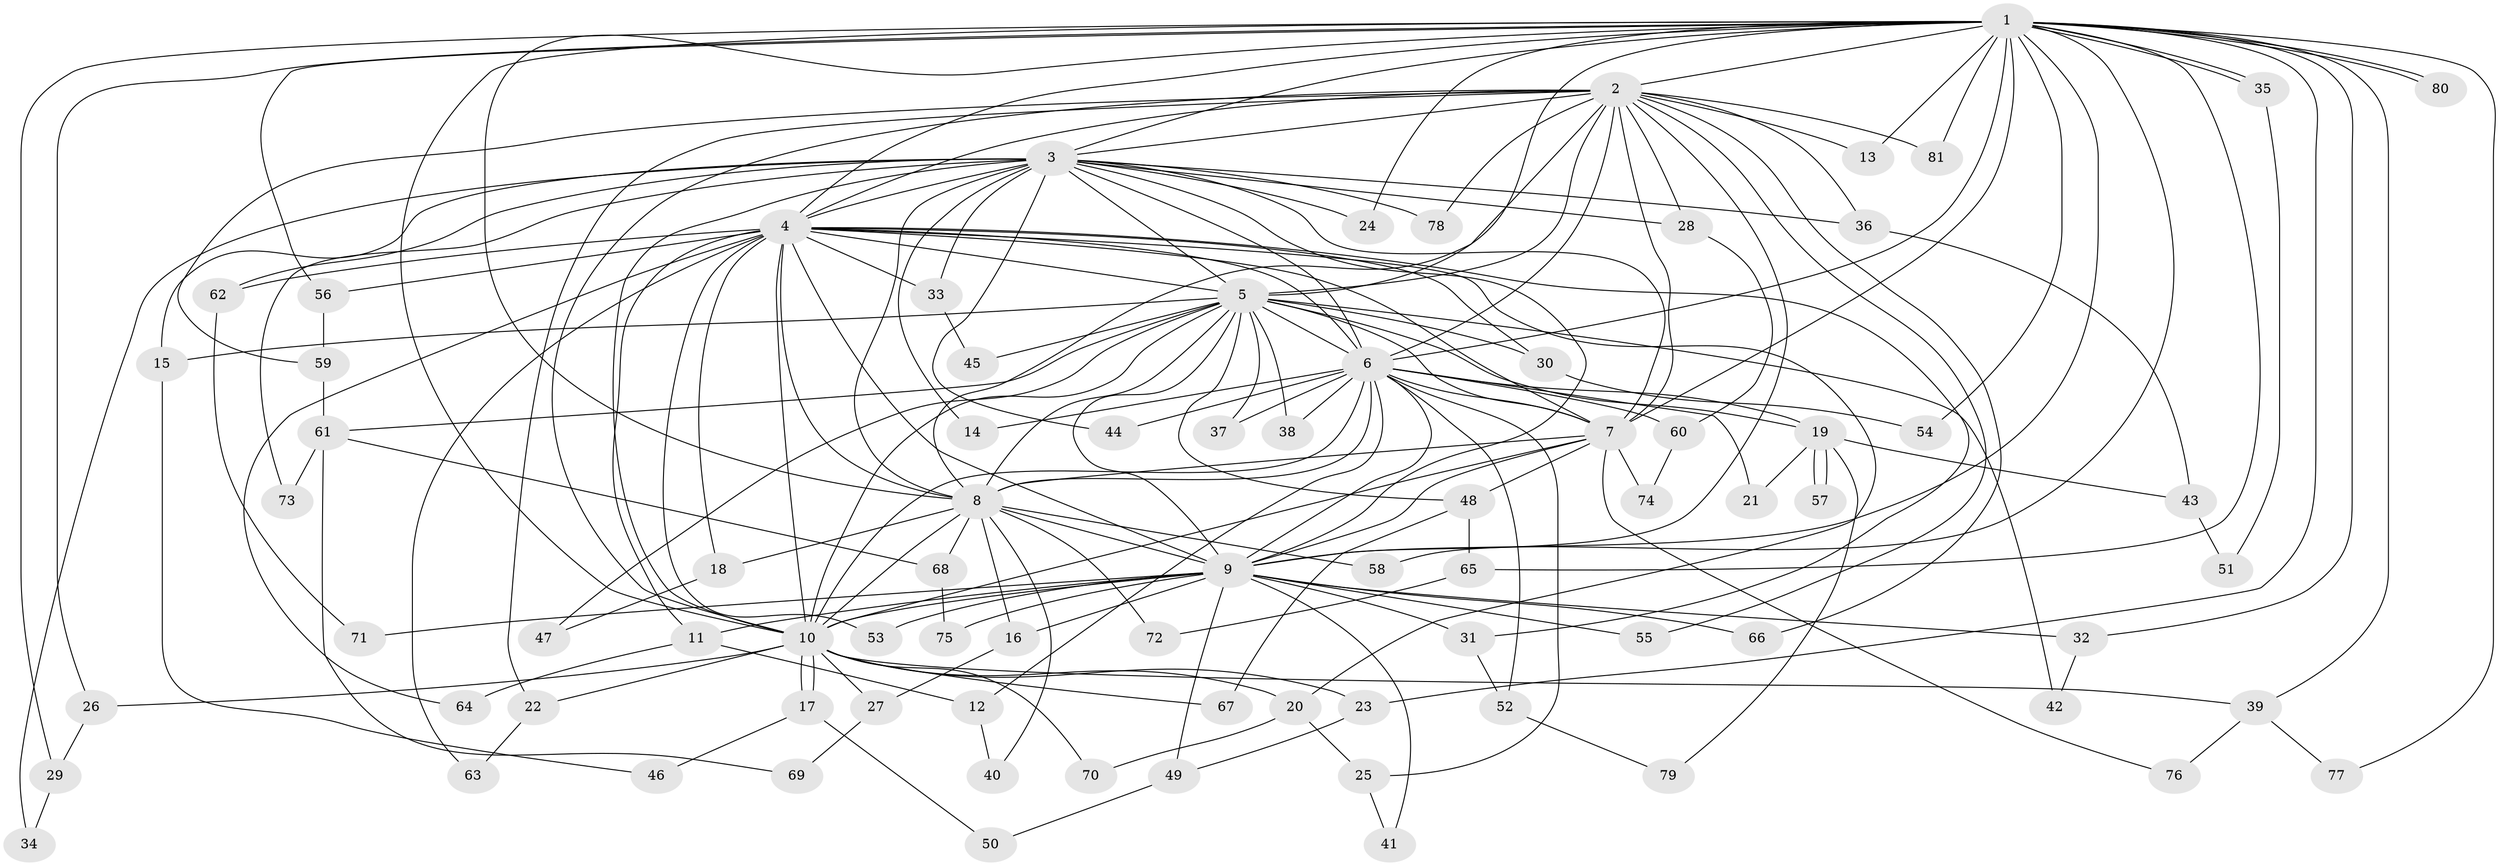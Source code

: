 // Generated by graph-tools (version 1.1) at 2025/49/03/09/25 03:49:44]
// undirected, 81 vertices, 187 edges
graph export_dot {
graph [start="1"]
  node [color=gray90,style=filled];
  1;
  2;
  3;
  4;
  5;
  6;
  7;
  8;
  9;
  10;
  11;
  12;
  13;
  14;
  15;
  16;
  17;
  18;
  19;
  20;
  21;
  22;
  23;
  24;
  25;
  26;
  27;
  28;
  29;
  30;
  31;
  32;
  33;
  34;
  35;
  36;
  37;
  38;
  39;
  40;
  41;
  42;
  43;
  44;
  45;
  46;
  47;
  48;
  49;
  50;
  51;
  52;
  53;
  54;
  55;
  56;
  57;
  58;
  59;
  60;
  61;
  62;
  63;
  64;
  65;
  66;
  67;
  68;
  69;
  70;
  71;
  72;
  73;
  74;
  75;
  76;
  77;
  78;
  79;
  80;
  81;
  1 -- 2;
  1 -- 3;
  1 -- 4;
  1 -- 5;
  1 -- 6;
  1 -- 7;
  1 -- 8;
  1 -- 9;
  1 -- 10;
  1 -- 13;
  1 -- 23;
  1 -- 24;
  1 -- 26;
  1 -- 29;
  1 -- 32;
  1 -- 35;
  1 -- 35;
  1 -- 39;
  1 -- 54;
  1 -- 56;
  1 -- 58;
  1 -- 65;
  1 -- 77;
  1 -- 80;
  1 -- 80;
  1 -- 81;
  2 -- 3;
  2 -- 4;
  2 -- 5;
  2 -- 6;
  2 -- 7;
  2 -- 8;
  2 -- 9;
  2 -- 10;
  2 -- 13;
  2 -- 22;
  2 -- 28;
  2 -- 36;
  2 -- 55;
  2 -- 59;
  2 -- 66;
  2 -- 78;
  2 -- 81;
  3 -- 4;
  3 -- 5;
  3 -- 6;
  3 -- 7;
  3 -- 8;
  3 -- 9;
  3 -- 10;
  3 -- 14;
  3 -- 15;
  3 -- 24;
  3 -- 28;
  3 -- 33;
  3 -- 34;
  3 -- 36;
  3 -- 44;
  3 -- 62;
  3 -- 73;
  3 -- 78;
  4 -- 5;
  4 -- 6;
  4 -- 7;
  4 -- 8;
  4 -- 9;
  4 -- 10;
  4 -- 11;
  4 -- 18;
  4 -- 20;
  4 -- 30;
  4 -- 31;
  4 -- 33;
  4 -- 53;
  4 -- 56;
  4 -- 62;
  4 -- 63;
  4 -- 64;
  5 -- 6;
  5 -- 7;
  5 -- 8;
  5 -- 9;
  5 -- 10;
  5 -- 15;
  5 -- 19;
  5 -- 30;
  5 -- 37;
  5 -- 38;
  5 -- 42;
  5 -- 45;
  5 -- 47;
  5 -- 48;
  5 -- 61;
  6 -- 7;
  6 -- 8;
  6 -- 9;
  6 -- 10;
  6 -- 12;
  6 -- 14;
  6 -- 19;
  6 -- 21;
  6 -- 25;
  6 -- 37;
  6 -- 38;
  6 -- 44;
  6 -- 52;
  6 -- 60;
  7 -- 8;
  7 -- 9;
  7 -- 10;
  7 -- 48;
  7 -- 74;
  7 -- 76;
  8 -- 9;
  8 -- 10;
  8 -- 16;
  8 -- 18;
  8 -- 40;
  8 -- 58;
  8 -- 68;
  8 -- 72;
  9 -- 10;
  9 -- 11;
  9 -- 16;
  9 -- 31;
  9 -- 32;
  9 -- 41;
  9 -- 49;
  9 -- 53;
  9 -- 55;
  9 -- 66;
  9 -- 71;
  9 -- 75;
  10 -- 17;
  10 -- 17;
  10 -- 20;
  10 -- 22;
  10 -- 23;
  10 -- 26;
  10 -- 27;
  10 -- 39;
  10 -- 67;
  10 -- 70;
  11 -- 12;
  11 -- 64;
  12 -- 40;
  15 -- 46;
  16 -- 27;
  17 -- 46;
  17 -- 50;
  18 -- 47;
  19 -- 21;
  19 -- 43;
  19 -- 57;
  19 -- 57;
  19 -- 79;
  20 -- 25;
  20 -- 70;
  22 -- 63;
  23 -- 49;
  25 -- 41;
  26 -- 29;
  27 -- 69;
  28 -- 60;
  29 -- 34;
  30 -- 54;
  31 -- 52;
  32 -- 42;
  33 -- 45;
  35 -- 51;
  36 -- 43;
  39 -- 76;
  39 -- 77;
  43 -- 51;
  48 -- 65;
  48 -- 67;
  49 -- 50;
  52 -- 79;
  56 -- 59;
  59 -- 61;
  60 -- 74;
  61 -- 68;
  61 -- 69;
  61 -- 73;
  62 -- 71;
  65 -- 72;
  68 -- 75;
}
